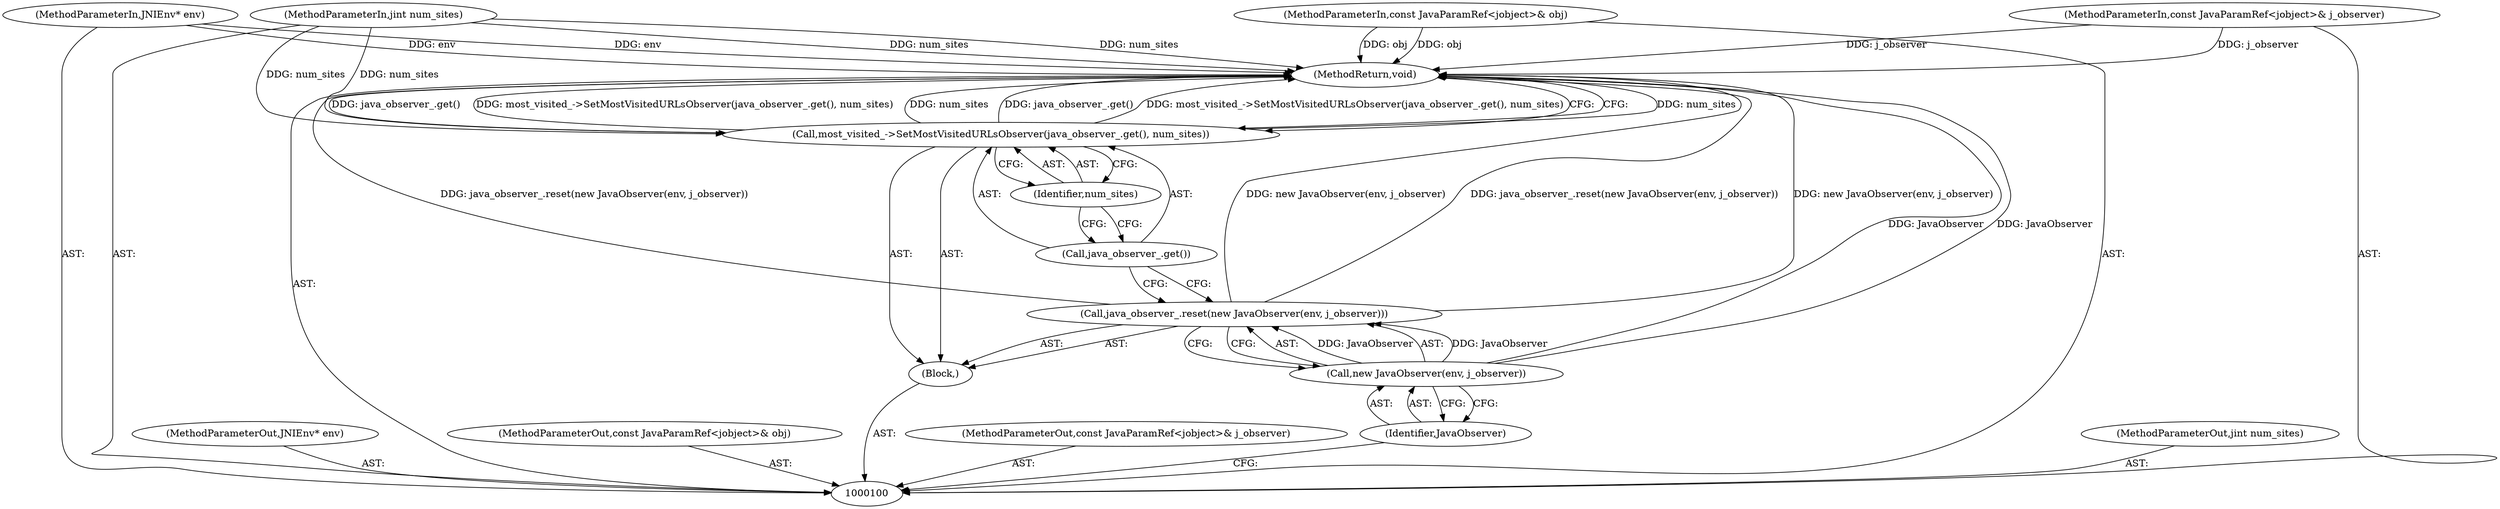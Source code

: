digraph "0_Chrome_5c6e9372daae557d6857f02888e84363eeff9be9_1" {
"1000112" [label="(MethodReturn,void)"];
"1000101" [label="(MethodParameterIn,JNIEnv* env)"];
"1000135" [label="(MethodParameterOut,JNIEnv* env)"];
"1000102" [label="(MethodParameterIn,const JavaParamRef<jobject>& obj)"];
"1000136" [label="(MethodParameterOut,const JavaParamRef<jobject>& obj)"];
"1000103" [label="(MethodParameterIn,const JavaParamRef<jobject>& j_observer)"];
"1000137" [label="(MethodParameterOut,const JavaParamRef<jobject>& j_observer)"];
"1000105" [label="(Block,)"];
"1000104" [label="(MethodParameterIn,jint num_sites)"];
"1000138" [label="(MethodParameterOut,jint num_sites)"];
"1000106" [label="(Call,java_observer_.reset(new JavaObserver(env, j_observer)))"];
"1000107" [label="(Call,new JavaObserver(env, j_observer))"];
"1000108" [label="(Identifier,JavaObserver)"];
"1000109" [label="(Call,most_visited_->SetMostVisitedURLsObserver(java_observer_.get(), num_sites))"];
"1000110" [label="(Call,java_observer_.get())"];
"1000111" [label="(Identifier,num_sites)"];
"1000112" -> "1000100"  [label="AST: "];
"1000112" -> "1000109"  [label="CFG: "];
"1000107" -> "1000112"  [label="DDG: JavaObserver"];
"1000106" -> "1000112"  [label="DDG: new JavaObserver(env, j_observer)"];
"1000106" -> "1000112"  [label="DDG: java_observer_.reset(new JavaObserver(env, j_observer))"];
"1000104" -> "1000112"  [label="DDG: num_sites"];
"1000103" -> "1000112"  [label="DDG: j_observer"];
"1000102" -> "1000112"  [label="DDG: obj"];
"1000109" -> "1000112"  [label="DDG: num_sites"];
"1000109" -> "1000112"  [label="DDG: java_observer_.get()"];
"1000109" -> "1000112"  [label="DDG: most_visited_->SetMostVisitedURLsObserver(java_observer_.get(), num_sites)"];
"1000101" -> "1000112"  [label="DDG: env"];
"1000101" -> "1000100"  [label="AST: "];
"1000101" -> "1000112"  [label="DDG: env"];
"1000135" -> "1000100"  [label="AST: "];
"1000102" -> "1000100"  [label="AST: "];
"1000102" -> "1000112"  [label="DDG: obj"];
"1000136" -> "1000100"  [label="AST: "];
"1000103" -> "1000100"  [label="AST: "];
"1000103" -> "1000112"  [label="DDG: j_observer"];
"1000137" -> "1000100"  [label="AST: "];
"1000105" -> "1000100"  [label="AST: "];
"1000106" -> "1000105"  [label="AST: "];
"1000109" -> "1000105"  [label="AST: "];
"1000104" -> "1000100"  [label="AST: "];
"1000104" -> "1000112"  [label="DDG: num_sites"];
"1000104" -> "1000109"  [label="DDG: num_sites"];
"1000138" -> "1000100"  [label="AST: "];
"1000106" -> "1000105"  [label="AST: "];
"1000106" -> "1000107"  [label="CFG: "];
"1000107" -> "1000106"  [label="AST: "];
"1000110" -> "1000106"  [label="CFG: "];
"1000106" -> "1000112"  [label="DDG: new JavaObserver(env, j_observer)"];
"1000106" -> "1000112"  [label="DDG: java_observer_.reset(new JavaObserver(env, j_observer))"];
"1000107" -> "1000106"  [label="DDG: JavaObserver"];
"1000107" -> "1000106"  [label="AST: "];
"1000107" -> "1000108"  [label="CFG: "];
"1000108" -> "1000107"  [label="AST: "];
"1000106" -> "1000107"  [label="CFG: "];
"1000107" -> "1000112"  [label="DDG: JavaObserver"];
"1000107" -> "1000106"  [label="DDG: JavaObserver"];
"1000108" -> "1000107"  [label="AST: "];
"1000108" -> "1000100"  [label="CFG: "];
"1000107" -> "1000108"  [label="CFG: "];
"1000109" -> "1000105"  [label="AST: "];
"1000109" -> "1000111"  [label="CFG: "];
"1000110" -> "1000109"  [label="AST: "];
"1000111" -> "1000109"  [label="AST: "];
"1000112" -> "1000109"  [label="CFG: "];
"1000109" -> "1000112"  [label="DDG: num_sites"];
"1000109" -> "1000112"  [label="DDG: java_observer_.get()"];
"1000109" -> "1000112"  [label="DDG: most_visited_->SetMostVisitedURLsObserver(java_observer_.get(), num_sites)"];
"1000104" -> "1000109"  [label="DDG: num_sites"];
"1000110" -> "1000109"  [label="AST: "];
"1000110" -> "1000106"  [label="CFG: "];
"1000111" -> "1000110"  [label="CFG: "];
"1000111" -> "1000109"  [label="AST: "];
"1000111" -> "1000110"  [label="CFG: "];
"1000109" -> "1000111"  [label="CFG: "];
}
